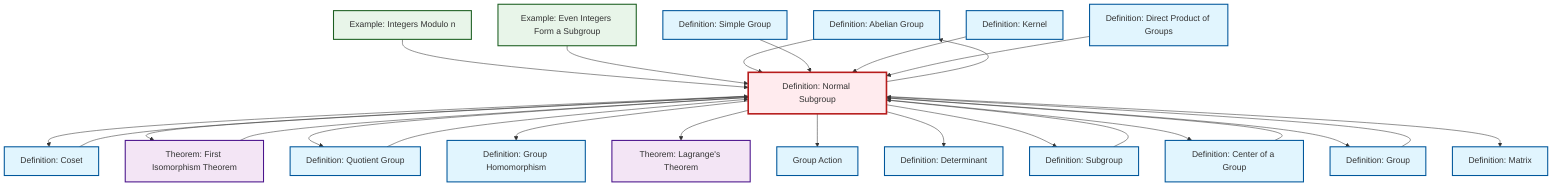 graph TD
    classDef definition fill:#e1f5fe,stroke:#01579b,stroke-width:2px
    classDef theorem fill:#f3e5f5,stroke:#4a148c,stroke-width:2px
    classDef axiom fill:#fff3e0,stroke:#e65100,stroke-width:2px
    classDef example fill:#e8f5e9,stroke:#1b5e20,stroke-width:2px
    classDef current fill:#ffebee,stroke:#b71c1c,stroke-width:3px
    def-abelian-group["Definition: Abelian Group"]:::definition
    def-center-of-group["Definition: Center of a Group"]:::definition
    def-direct-product["Definition: Direct Product of Groups"]:::definition
    def-quotient-group["Definition: Quotient Group"]:::definition
    def-coset["Definition: Coset"]:::definition
    thm-lagrange["Theorem: Lagrange's Theorem"]:::theorem
    def-simple-group["Definition: Simple Group"]:::definition
    ex-even-integers-subgroup["Example: Even Integers Form a Subgroup"]:::example
    def-group-action["Group Action"]:::definition
    ex-quotient-integers-mod-n["Example: Integers Modulo n"]:::example
    def-group["Definition: Group"]:::definition
    thm-first-isomorphism["Theorem: First Isomorphism Theorem"]:::theorem
    def-normal-subgroup["Definition: Normal Subgroup"]:::definition
    def-matrix["Definition: Matrix"]:::definition
    def-kernel["Definition: Kernel"]:::definition
    def-homomorphism["Definition: Group Homomorphism"]:::definition
    def-subgroup["Definition: Subgroup"]:::definition
    def-determinant["Definition: Determinant"]:::definition
    def-subgroup --> def-normal-subgroup
    ex-quotient-integers-mod-n --> def-normal-subgroup
    def-normal-subgroup --> def-coset
    def-quotient-group --> def-normal-subgroup
    def-normal-subgroup --> thm-first-isomorphism
    ex-even-integers-subgroup --> def-normal-subgroup
    def-normal-subgroup --> def-quotient-group
    def-normal-subgroup --> def-abelian-group
    thm-first-isomorphism --> def-normal-subgroup
    def-center-of-group --> def-normal-subgroup
    def-normal-subgroup --> def-homomorphism
    def-abelian-group --> def-normal-subgroup
    def-normal-subgroup --> thm-lagrange
    def-normal-subgroup --> def-group-action
    def-normal-subgroup --> def-determinant
    def-normal-subgroup --> def-subgroup
    def-simple-group --> def-normal-subgroup
    def-kernel --> def-normal-subgroup
    def-group --> def-normal-subgroup
    def-coset --> def-normal-subgroup
    def-normal-subgroup --> def-center-of-group
    def-normal-subgroup --> def-group
    def-normal-subgroup --> def-matrix
    def-direct-product --> def-normal-subgroup
    class def-normal-subgroup current